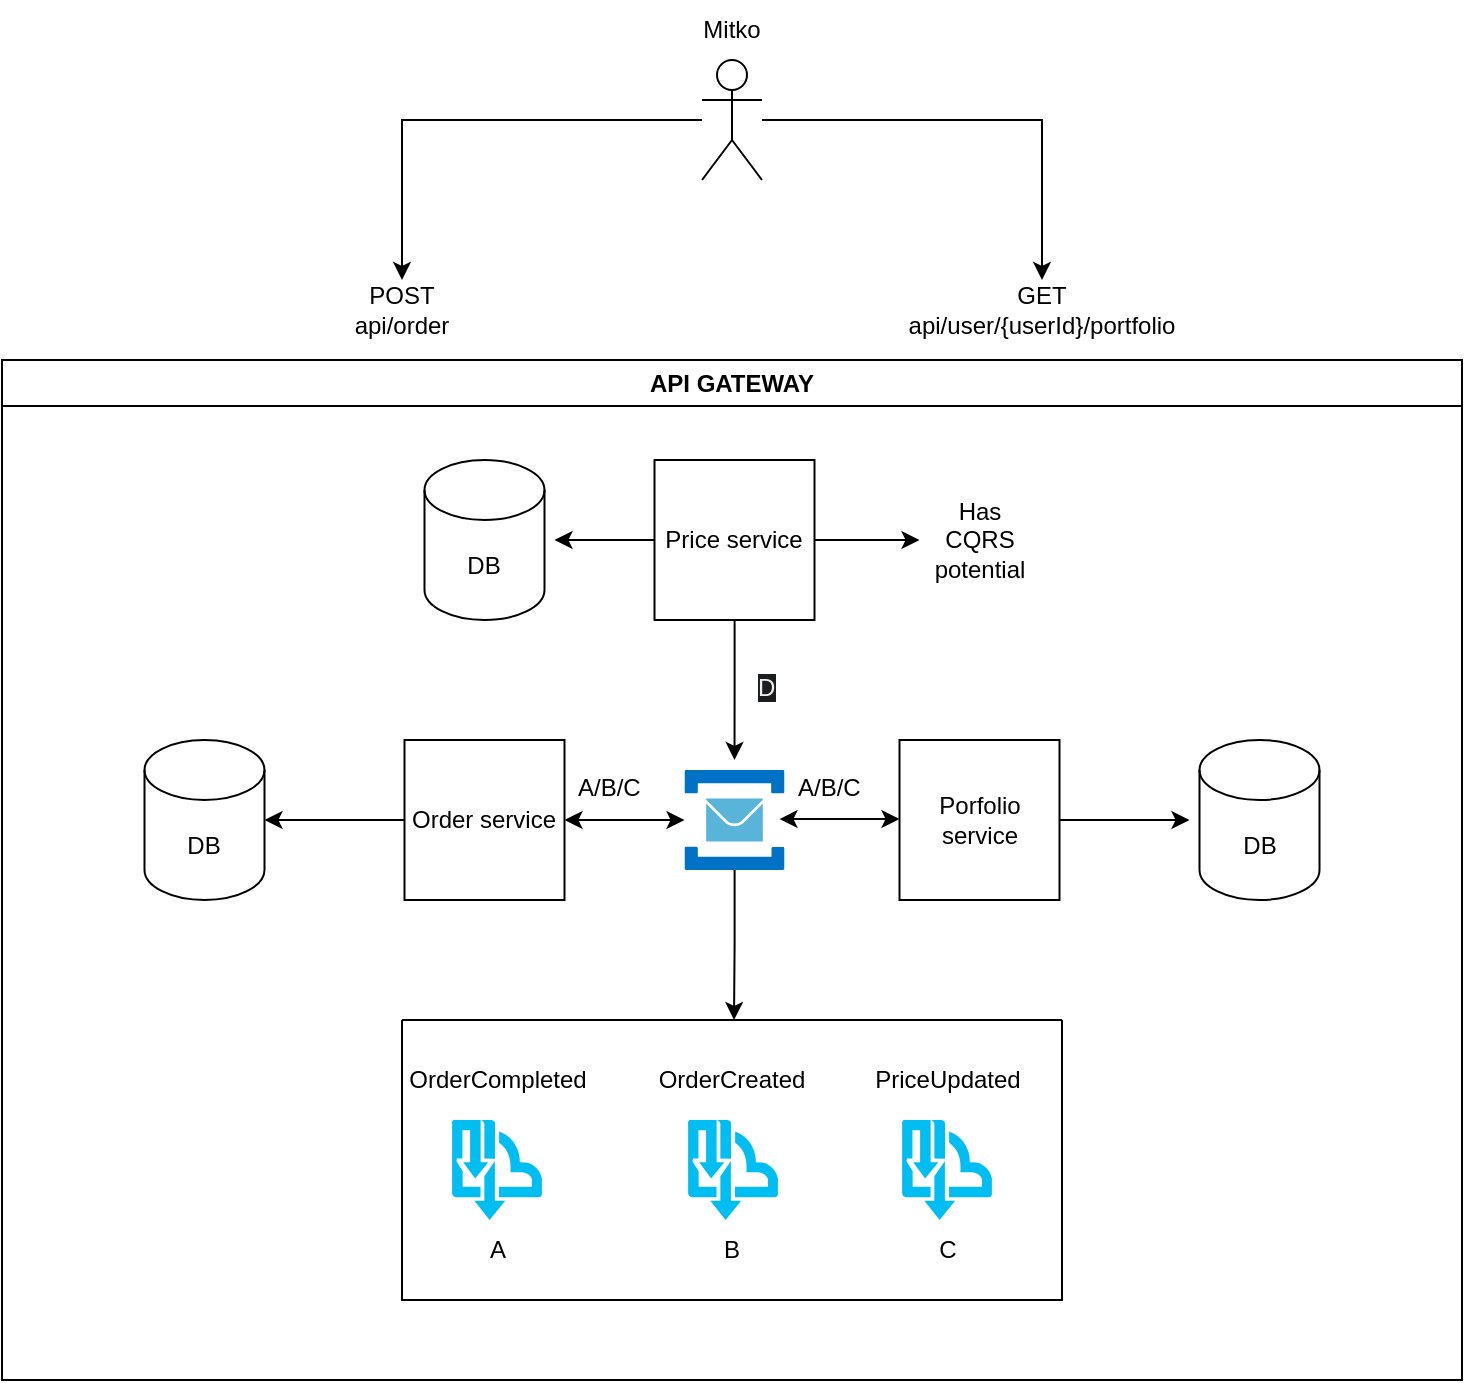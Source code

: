 <mxfile version="24.7.17">
  <diagram id="zvKhBwdPb3ButcjtgDM9" name="Page-1">
    <mxGraphModel dx="1509" dy="1980" grid="1" gridSize="10" guides="1" tooltips="1" connect="1" arrows="1" fold="1" page="1" pageScale="1" pageWidth="850" pageHeight="1100" math="0" shadow="0">
      <root>
        <mxCell id="0" />
        <mxCell id="1" parent="0" />
        <mxCell id="hBEjbJueJkFpoXN3KEkt-58" style="edgeStyle=orthogonalEdgeStyle;rounded=0;orthogonalLoop=1;jettySize=auto;html=1;entryX=0.5;entryY=0;entryDx=0;entryDy=0;" parent="1" source="hBEjbJueJkFpoXN3KEkt-22" target="hBEjbJueJkFpoXN3KEkt-55" edge="1">
          <mxGeometry relative="1" as="geometry">
            <mxPoint x="240" y="-160" as="targetPoint" />
          </mxGeometry>
        </mxCell>
        <mxCell id="hBEjbJueJkFpoXN3KEkt-59" style="edgeStyle=orthogonalEdgeStyle;rounded=0;orthogonalLoop=1;jettySize=auto;html=1;entryX=0.5;entryY=0;entryDx=0;entryDy=0;" parent="1" source="hBEjbJueJkFpoXN3KEkt-22" target="hBEjbJueJkFpoXN3KEkt-56" edge="1">
          <mxGeometry relative="1" as="geometry" />
        </mxCell>
        <mxCell id="hBEjbJueJkFpoXN3KEkt-22" value="" style="shape=umlActor;verticalLabelPosition=bottom;verticalAlign=top;html=1;outlineConnect=0;" parent="1" vertex="1">
          <mxGeometry x="410" y="-260" width="30" height="60" as="geometry" />
        </mxCell>
        <mxCell id="hBEjbJueJkFpoXN3KEkt-47" value="API GATEWAY" style="swimlane;whiteSpace=wrap;html=1;" parent="1" vertex="1">
          <mxGeometry x="60" y="-110" width="730" height="510" as="geometry" />
        </mxCell>
        <mxCell id="hBEjbJueJkFpoXN3KEkt-31" value="" style="swimlane;startSize=0;" parent="hBEjbJueJkFpoXN3KEkt-47" vertex="1">
          <mxGeometry x="200" y="330" width="330" height="140" as="geometry" />
        </mxCell>
        <mxCell id="hBEjbJueJkFpoXN3KEkt-42" value="A" style="text;html=1;align=center;verticalAlign=middle;whiteSpace=wrap;rounded=0;" parent="hBEjbJueJkFpoXN3KEkt-31" vertex="1">
          <mxGeometry x="17.5" y="100" width="60" height="30" as="geometry" />
        </mxCell>
        <mxCell id="hBEjbJueJkFpoXN3KEkt-44" value="B" style="text;html=1;align=center;verticalAlign=middle;whiteSpace=wrap;rounded=0;" parent="hBEjbJueJkFpoXN3KEkt-31" vertex="1">
          <mxGeometry x="135" y="100" width="60" height="30" as="geometry" />
        </mxCell>
        <mxCell id="hBEjbJueJkFpoXN3KEkt-45" value="C" style="text;html=1;align=center;verticalAlign=middle;whiteSpace=wrap;rounded=0;" parent="hBEjbJueJkFpoXN3KEkt-31" vertex="1">
          <mxGeometry x="242.5" y="100" width="60" height="30" as="geometry" />
        </mxCell>
        <mxCell id="hBEjbJueJkFpoXN3KEkt-8" value="OrderCreated" style="text;html=1;align=center;verticalAlign=middle;whiteSpace=wrap;rounded=0;" parent="hBEjbJueJkFpoXN3KEkt-31" vertex="1">
          <mxGeometry x="135" y="15" width="60" height="30" as="geometry" />
        </mxCell>
        <mxCell id="hBEjbJueJkFpoXN3KEkt-16" value="" style="verticalLabelPosition=bottom;html=1;verticalAlign=top;align=center;strokeColor=none;fillColor=#00BEF2;shape=mxgraph.azure.service_bus_topics_and_subscriptions;pointerEvents=1;" parent="hBEjbJueJkFpoXN3KEkt-31" vertex="1">
          <mxGeometry x="143" y="50" width="45" height="50" as="geometry" />
        </mxCell>
        <mxCell id="hBEjbJueJkFpoXN3KEkt-1" value="" style="verticalLabelPosition=bottom;html=1;verticalAlign=top;align=center;strokeColor=none;fillColor=#00BEF2;shape=mxgraph.azure.service_bus_topics_and_subscriptions;pointerEvents=1;" parent="hBEjbJueJkFpoXN3KEkt-31" vertex="1">
          <mxGeometry x="25" y="50" width="45" height="50" as="geometry" />
        </mxCell>
        <mxCell id="hBEjbJueJkFpoXN3KEkt-2" value="" style="verticalLabelPosition=bottom;html=1;verticalAlign=top;align=center;strokeColor=none;fillColor=#00BEF2;shape=mxgraph.azure.service_bus_topics_and_subscriptions;pointerEvents=1;" parent="hBEjbJueJkFpoXN3KEkt-31" vertex="1">
          <mxGeometry x="250" y="50" width="45" height="50" as="geometry" />
        </mxCell>
        <mxCell id="hBEjbJueJkFpoXN3KEkt-7" value="OrderCompleted" style="text;html=1;align=center;verticalAlign=middle;whiteSpace=wrap;rounded=0;" parent="hBEjbJueJkFpoXN3KEkt-31" vertex="1">
          <mxGeometry x="17.5" y="15" width="60" height="30" as="geometry" />
        </mxCell>
        <mxCell id="hBEjbJueJkFpoXN3KEkt-17" value="PriceUpdated" style="text;html=1;align=center;verticalAlign=middle;whiteSpace=wrap;rounded=0;" parent="hBEjbJueJkFpoXN3KEkt-31" vertex="1">
          <mxGeometry x="242.5" y="15" width="60" height="30" as="geometry" />
        </mxCell>
        <mxCell id="kncZ64vfSaHuot59cZs--38" style="edgeStyle=orthogonalEdgeStyle;rounded=0;orthogonalLoop=1;jettySize=auto;html=1;entryX=1;entryY=0.5;entryDx=0;entryDy=0;entryPerimeter=0;" parent="hBEjbJueJkFpoXN3KEkt-47" source="kncZ64vfSaHuot59cZs--1" target="kncZ64vfSaHuot59cZs--37" edge="1">
          <mxGeometry relative="1" as="geometry">
            <mxPoint x="141.25" y="230" as="targetPoint" />
          </mxGeometry>
        </mxCell>
        <mxCell id="kncZ64vfSaHuot59cZs--1" value="Order service" style="whiteSpace=wrap;html=1;aspect=fixed;" parent="hBEjbJueJkFpoXN3KEkt-47" vertex="1">
          <mxGeometry x="201.25" y="190" width="80" height="80" as="geometry" />
        </mxCell>
        <mxCell id="kncZ64vfSaHuot59cZs--26" style="edgeStyle=orthogonalEdgeStyle;rounded=0;orthogonalLoop=1;jettySize=auto;html=1;" parent="hBEjbJueJkFpoXN3KEkt-47" source="kncZ64vfSaHuot59cZs--2" edge="1">
          <mxGeometry relative="1" as="geometry">
            <mxPoint x="593.75" y="230" as="targetPoint" />
          </mxGeometry>
        </mxCell>
        <mxCell id="kncZ64vfSaHuot59cZs--2" value="Porfolio service" style="whiteSpace=wrap;html=1;aspect=fixed;" parent="hBEjbJueJkFpoXN3KEkt-47" vertex="1">
          <mxGeometry x="448.75" y="190" width="80" height="80" as="geometry" />
        </mxCell>
        <mxCell id="hBEjbJueJkFpoXN3KEkt-24" style="edgeStyle=orthogonalEdgeStyle;rounded=0;orthogonalLoop=1;jettySize=auto;html=1;" parent="hBEjbJueJkFpoXN3KEkt-47" source="kncZ64vfSaHuot59cZs--3" edge="1">
          <mxGeometry relative="1" as="geometry">
            <mxPoint x="276.25" y="90" as="targetPoint" />
          </mxGeometry>
        </mxCell>
        <mxCell id="hBEjbJueJkFpoXN3KEkt-40" style="edgeStyle=orthogonalEdgeStyle;rounded=0;orthogonalLoop=1;jettySize=auto;html=1;" parent="hBEjbJueJkFpoXN3KEkt-47" source="kncZ64vfSaHuot59cZs--3" edge="1">
          <mxGeometry relative="1" as="geometry">
            <mxPoint x="366.25" y="200" as="targetPoint" />
          </mxGeometry>
        </mxCell>
        <mxCell id="Skwu8MusxkoqqQe7stV1-112" style="edgeStyle=orthogonalEdgeStyle;rounded=0;orthogonalLoop=1;jettySize=auto;html=1;entryX=0;entryY=0.5;entryDx=0;entryDy=0;" edge="1" parent="hBEjbJueJkFpoXN3KEkt-47" source="kncZ64vfSaHuot59cZs--3" target="Skwu8MusxkoqqQe7stV1-109">
          <mxGeometry relative="1" as="geometry">
            <mxPoint x="440" y="90" as="targetPoint" />
          </mxGeometry>
        </mxCell>
        <mxCell id="kncZ64vfSaHuot59cZs--3" value="Price service" style="whiteSpace=wrap;html=1;aspect=fixed;" parent="hBEjbJueJkFpoXN3KEkt-47" vertex="1">
          <mxGeometry x="326.25" y="50" width="80" height="80" as="geometry" />
        </mxCell>
        <mxCell id="hBEjbJueJkFpoXN3KEkt-54" style="edgeStyle=orthogonalEdgeStyle;rounded=0;orthogonalLoop=1;jettySize=auto;html=1;" parent="hBEjbJueJkFpoXN3KEkt-47" source="kncZ64vfSaHuot59cZs--12" edge="1">
          <mxGeometry relative="1" as="geometry">
            <mxPoint x="366" y="330" as="targetPoint" />
          </mxGeometry>
        </mxCell>
        <mxCell id="kncZ64vfSaHuot59cZs--12" value="" style="image;sketch=0;aspect=fixed;html=1;points=[];align=center;fontSize=12;image=img/lib/mscae/Service_Bus.svg;" parent="hBEjbJueJkFpoXN3KEkt-47" vertex="1">
          <mxGeometry x="341.25" y="205" width="50" height="50" as="geometry" />
        </mxCell>
        <mxCell id="kncZ64vfSaHuot59cZs--25" value="DB" style="shape=cylinder3;whiteSpace=wrap;html=1;boundedLbl=1;backgroundOutline=1;size=15;" parent="hBEjbJueJkFpoXN3KEkt-47" vertex="1">
          <mxGeometry x="598.75" y="190" width="60" height="80" as="geometry" />
        </mxCell>
        <mxCell id="kncZ64vfSaHuot59cZs--37" value="DB" style="shape=cylinder3;whiteSpace=wrap;html=1;boundedLbl=1;backgroundOutline=1;size=15;" parent="hBEjbJueJkFpoXN3KEkt-47" vertex="1">
          <mxGeometry x="71.25" y="190" width="60" height="80" as="geometry" />
        </mxCell>
        <mxCell id="hBEjbJueJkFpoXN3KEkt-23" value="DB" style="shape=cylinder3;whiteSpace=wrap;html=1;boundedLbl=1;backgroundOutline=1;size=15;" parent="hBEjbJueJkFpoXN3KEkt-47" vertex="1">
          <mxGeometry x="211.25" y="50" width="60" height="80" as="geometry" />
        </mxCell>
        <mxCell id="hBEjbJueJkFpoXN3KEkt-36" value="" style="endArrow=classic;startArrow=classic;html=1;rounded=0;" parent="hBEjbJueJkFpoXN3KEkt-47" target="kncZ64vfSaHuot59cZs--12" edge="1">
          <mxGeometry width="50" height="50" relative="1" as="geometry">
            <mxPoint x="281.25" y="230" as="sourcePoint" />
            <mxPoint x="331.25" y="180" as="targetPoint" />
          </mxGeometry>
        </mxCell>
        <mxCell id="hBEjbJueJkFpoXN3KEkt-37" value="" style="endArrow=classic;startArrow=classic;html=1;rounded=0;" parent="hBEjbJueJkFpoXN3KEkt-47" edge="1">
          <mxGeometry width="50" height="50" relative="1" as="geometry">
            <mxPoint x="388.75" y="229.52" as="sourcePoint" />
            <mxPoint x="448.75" y="229.52" as="targetPoint" />
          </mxGeometry>
        </mxCell>
        <mxCell id="hBEjbJueJkFpoXN3KEkt-46" value="&lt;span style=&quot;color: rgb(240, 240, 240); font-family: Helvetica; font-size: 12px; font-style: normal; font-variant-ligatures: normal; font-variant-caps: normal; font-weight: 400; letter-spacing: normal; orphans: 2; text-align: center; text-indent: 0px; text-transform: none; widows: 2; word-spacing: 0px; -webkit-text-stroke-width: 0px; white-space: normal; background-color: rgb(27, 29, 30); text-decoration-thickness: initial; text-decoration-style: initial; text-decoration-color: initial; display: inline !important; float: none;&quot;&gt;D&lt;/span&gt;" style="text;whiteSpace=wrap;html=1;" parent="hBEjbJueJkFpoXN3KEkt-47" vertex="1">
          <mxGeometry x="376.25" y="150" width="30" height="40" as="geometry" />
        </mxCell>
        <mxCell id="hBEjbJueJkFpoXN3KEkt-50" value="&lt;div style=&quot;text-align: center;&quot;&gt;A/B/C&lt;/div&gt;" style="text;whiteSpace=wrap;html=1;" parent="hBEjbJueJkFpoXN3KEkt-47" vertex="1">
          <mxGeometry x="286.25" y="200" width="30" height="40" as="geometry" />
        </mxCell>
        <mxCell id="hBEjbJueJkFpoXN3KEkt-51" value="&lt;div style=&quot;text-align: center;&quot;&gt;A/B/C&lt;/div&gt;" style="text;whiteSpace=wrap;html=1;" parent="hBEjbJueJkFpoXN3KEkt-47" vertex="1">
          <mxGeometry x="396.25" y="200" width="30" height="40" as="geometry" />
        </mxCell>
        <mxCell id="Skwu8MusxkoqqQe7stV1-109" value="Has CQRS potential" style="text;html=1;align=center;verticalAlign=middle;whiteSpace=wrap;rounded=0;" vertex="1" parent="hBEjbJueJkFpoXN3KEkt-47">
          <mxGeometry x="458.75" y="75" width="60" height="30" as="geometry" />
        </mxCell>
        <mxCell id="hBEjbJueJkFpoXN3KEkt-55" value="POST api/order" style="text;html=1;align=center;verticalAlign=middle;whiteSpace=wrap;rounded=0;" parent="1" vertex="1">
          <mxGeometry x="230" y="-150" width="60" height="30" as="geometry" />
        </mxCell>
        <mxCell id="hBEjbJueJkFpoXN3KEkt-56" value="GET api/user/{userId}/portfolio" style="text;html=1;align=center;verticalAlign=middle;whiteSpace=wrap;rounded=0;" parent="1" vertex="1">
          <mxGeometry x="550" y="-150" width="60" height="30" as="geometry" />
        </mxCell>
        <mxCell id="hBEjbJueJkFpoXN3KEkt-60" value="Mitko" style="text;html=1;align=center;verticalAlign=middle;whiteSpace=wrap;rounded=0;" parent="1" vertex="1">
          <mxGeometry x="395" y="-290" width="60" height="30" as="geometry" />
        </mxCell>
      </root>
    </mxGraphModel>
  </diagram>
</mxfile>
